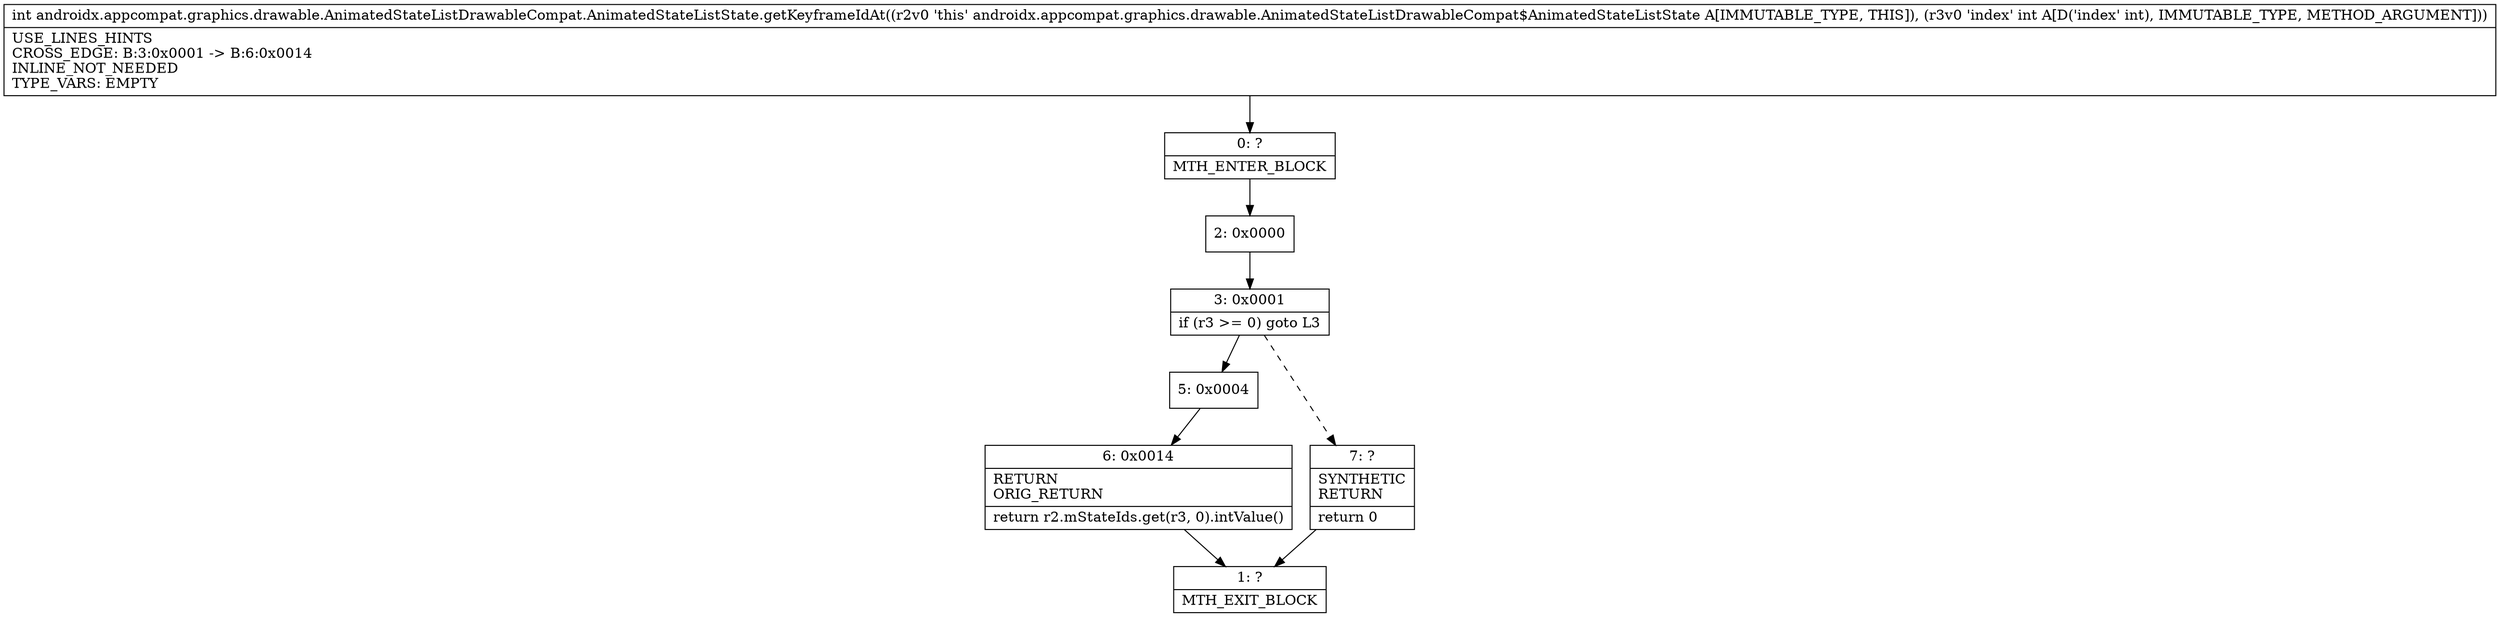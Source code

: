digraph "CFG forandroidx.appcompat.graphics.drawable.AnimatedStateListDrawableCompat.AnimatedStateListState.getKeyframeIdAt(I)I" {
Node_0 [shape=record,label="{0\:\ ?|MTH_ENTER_BLOCK\l}"];
Node_2 [shape=record,label="{2\:\ 0x0000}"];
Node_3 [shape=record,label="{3\:\ 0x0001|if (r3 \>= 0) goto L3\l}"];
Node_5 [shape=record,label="{5\:\ 0x0004}"];
Node_6 [shape=record,label="{6\:\ 0x0014|RETURN\lORIG_RETURN\l|return r2.mStateIds.get(r3, 0).intValue()\l}"];
Node_1 [shape=record,label="{1\:\ ?|MTH_EXIT_BLOCK\l}"];
Node_7 [shape=record,label="{7\:\ ?|SYNTHETIC\lRETURN\l|return 0\l}"];
MethodNode[shape=record,label="{int androidx.appcompat.graphics.drawable.AnimatedStateListDrawableCompat.AnimatedStateListState.getKeyframeIdAt((r2v0 'this' androidx.appcompat.graphics.drawable.AnimatedStateListDrawableCompat$AnimatedStateListState A[IMMUTABLE_TYPE, THIS]), (r3v0 'index' int A[D('index' int), IMMUTABLE_TYPE, METHOD_ARGUMENT]))  | USE_LINES_HINTS\lCROSS_EDGE: B:3:0x0001 \-\> B:6:0x0014\lINLINE_NOT_NEEDED\lTYPE_VARS: EMPTY\l}"];
MethodNode -> Node_0;Node_0 -> Node_2;
Node_2 -> Node_3;
Node_3 -> Node_5;
Node_3 -> Node_7[style=dashed];
Node_5 -> Node_6;
Node_6 -> Node_1;
Node_7 -> Node_1;
}

